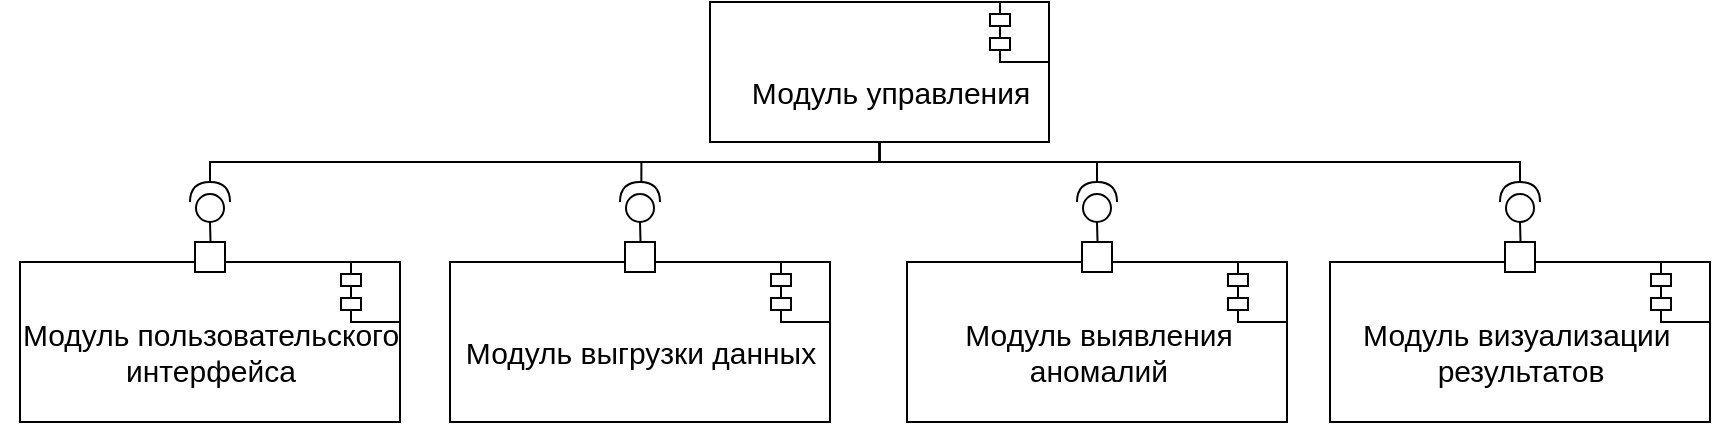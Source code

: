 <mxfile version="20.8.16" type="device"><diagram name="Страница 1" id="VsR7oJniSRYEy2wUv9wT"><mxGraphModel dx="2485" dy="828" grid="1" gridSize="10" guides="1" tooltips="1" connect="1" arrows="1" fold="1" page="1" pageScale="1" pageWidth="827" pageHeight="1169" math="0" shadow="0"><root><mxCell id="0"/><mxCell id="1" parent="0"/><mxCell id="eljd0B8VY9Uu2-MFH7jP-2" value="" style="rounded=0;whiteSpace=wrap;html=1;" vertex="1" parent="1"><mxGeometry x="-355" y="210" width="190" height="80" as="geometry"/></mxCell><mxCell id="NJM6O1bUcFEQabmyMB1S-6" value="" style="rounded=0;whiteSpace=wrap;html=1;" parent="1" vertex="1"><mxGeometry x="-10" y="80" width="169.5" height="70" as="geometry"/></mxCell><mxCell id="NJM6O1bUcFEQabmyMB1S-8" value="Модуль управления" style="text;html=1;align=center;verticalAlign=middle;resizable=0;points=[];autosize=1;strokeColor=none;fillColor=none;fontSize=15;" parent="1" vertex="1"><mxGeometry x="-0.5" y="110" width="160" height="30" as="geometry"/></mxCell><mxCell id="NJM6O1bUcFEQabmyMB1S-83" value="" style="verticalLabelPosition=bottom;verticalAlign=top;html=1;shape=mxgraph.basic.rect;fillColor2=none;strokeWidth=1;size=0;indent=0;fontSize=15;" parent="1" vertex="1"><mxGeometry x="-267.5" y="200" width="15" height="15" as="geometry"/></mxCell><mxCell id="NJM6O1bUcFEQabmyMB1S-88" value="" style="shape=module;align=left;spacingLeft=20;align=center;verticalAlign=top;jettyWidth=10;jettyHeight=6;" parent="1" vertex="1"><mxGeometry x="130" y="80" width="29.5" height="30" as="geometry"/></mxCell><mxCell id="jBN7YIDzkgdK6BprxpKF-12" style="edgeStyle=orthogonalEdgeStyle;rounded=0;orthogonalLoop=1;jettySize=auto;html=1;exitX=1;exitY=0.5;exitDx=0;exitDy=0;exitPerimeter=0;entryX=0.5;entryY=1;entryDx=0;entryDy=0;endArrow=none;endFill=0;" parent="1" source="NJM6O1bUcFEQabmyMB1S-91" target="NJM6O1bUcFEQabmyMB1S-6" edge="1"><mxGeometry relative="1" as="geometry"><Array as="points"><mxPoint x="-260" y="160"/><mxPoint x="75" y="160"/></Array></mxGeometry></mxCell><mxCell id="jBN7YIDzkgdK6BprxpKF-13" style="edgeStyle=orthogonalEdgeStyle;rounded=0;orthogonalLoop=1;jettySize=auto;html=1;exitX=0;exitY=0.5;exitDx=0;exitDy=0;exitPerimeter=0;entryX=0.518;entryY=0.011;entryDx=0;entryDy=0;entryPerimeter=0;endArrow=none;endFill=0;" parent="1" source="NJM6O1bUcFEQabmyMB1S-91" target="NJM6O1bUcFEQabmyMB1S-83" edge="1"><mxGeometry relative="1" as="geometry"/></mxCell><mxCell id="NJM6O1bUcFEQabmyMB1S-91" value="" style="shape=providedRequiredInterface;html=1;verticalLabelPosition=bottom;sketch=0;direction=north;" parent="1" vertex="1"><mxGeometry x="-270" y="170.0" width="20" height="20" as="geometry"/></mxCell><mxCell id="eljd0B8VY9Uu2-MFH7jP-3" value="Модуль пользовательского&lt;br&gt;интерфейса" style="text;html=1;align=center;verticalAlign=middle;resizable=0;points=[];autosize=1;strokeColor=none;fillColor=none;fontSize=15;" vertex="1" parent="1"><mxGeometry x="-365" y="230" width="210" height="50" as="geometry"/></mxCell><mxCell id="eljd0B8VY9Uu2-MFH7jP-4" value="" style="shape=module;align=left;spacingLeft=20;align=center;verticalAlign=top;jettyWidth=10;jettyHeight=6;" vertex="1" parent="1"><mxGeometry x="-194.5" y="210" width="29.5" height="30" as="geometry"/></mxCell><mxCell id="eljd0B8VY9Uu2-MFH7jP-5" value="" style="rounded=0;whiteSpace=wrap;html=1;" vertex="1" parent="1"><mxGeometry x="-140" y="210" width="190" height="80" as="geometry"/></mxCell><mxCell id="eljd0B8VY9Uu2-MFH7jP-6" value="Модуль выгрузки данных" style="text;html=1;align=center;verticalAlign=middle;resizable=0;points=[];autosize=1;strokeColor=none;fillColor=none;fontSize=15;" vertex="1" parent="1"><mxGeometry x="-145" y="240" width="200" height="30" as="geometry"/></mxCell><mxCell id="eljd0B8VY9Uu2-MFH7jP-7" value="" style="shape=module;align=left;spacingLeft=20;align=center;verticalAlign=top;jettyWidth=10;jettyHeight=6;" vertex="1" parent="1"><mxGeometry x="20.5" y="210" width="29.5" height="30" as="geometry"/></mxCell><mxCell id="eljd0B8VY9Uu2-MFH7jP-8" value="" style="rounded=0;whiteSpace=wrap;html=1;" vertex="1" parent="1"><mxGeometry x="88.5" y="210" width="190" height="80" as="geometry"/></mxCell><mxCell id="eljd0B8VY9Uu2-MFH7jP-9" value="Модуль выявления&lt;br&gt;аномалий" style="text;html=1;align=center;verticalAlign=middle;resizable=0;points=[];autosize=1;strokeColor=none;fillColor=none;fontSize=15;" vertex="1" parent="1"><mxGeometry x="103.5" y="230" width="160" height="50" as="geometry"/></mxCell><mxCell id="eljd0B8VY9Uu2-MFH7jP-10" value="" style="shape=module;align=left;spacingLeft=20;align=center;verticalAlign=top;jettyWidth=10;jettyHeight=6;" vertex="1" parent="1"><mxGeometry x="249" y="210" width="29.5" height="30" as="geometry"/></mxCell><mxCell id="eljd0B8VY9Uu2-MFH7jP-11" value="" style="rounded=0;whiteSpace=wrap;html=1;" vertex="1" parent="1"><mxGeometry x="300" y="210" width="190" height="80" as="geometry"/></mxCell><mxCell id="eljd0B8VY9Uu2-MFH7jP-12" value="Модуль визуализации&amp;nbsp;&lt;br&gt;результатов" style="text;html=1;align=center;verticalAlign=middle;resizable=0;points=[];autosize=1;strokeColor=none;fillColor=none;fontSize=15;" vertex="1" parent="1"><mxGeometry x="305" y="230" width="180" height="50" as="geometry"/></mxCell><mxCell id="eljd0B8VY9Uu2-MFH7jP-13" value="" style="shape=module;align=left;spacingLeft=20;align=center;verticalAlign=top;jettyWidth=10;jettyHeight=6;" vertex="1" parent="1"><mxGeometry x="460.5" y="210" width="29.5" height="30" as="geometry"/></mxCell><mxCell id="eljd0B8VY9Uu2-MFH7jP-14" value="" style="verticalLabelPosition=bottom;verticalAlign=top;html=1;shape=mxgraph.basic.rect;fillColor2=none;strokeWidth=1;size=0;indent=0;fontSize=15;" vertex="1" parent="1"><mxGeometry x="-52.5" y="200" width="15" height="15" as="geometry"/></mxCell><mxCell id="eljd0B8VY9Uu2-MFH7jP-15" style="edgeStyle=orthogonalEdgeStyle;rounded=0;orthogonalLoop=1;jettySize=auto;html=1;exitX=0;exitY=0.5;exitDx=0;exitDy=0;exitPerimeter=0;entryX=0.518;entryY=0.011;entryDx=0;entryDy=0;entryPerimeter=0;endArrow=none;endFill=0;" edge="1" parent="1" source="eljd0B8VY9Uu2-MFH7jP-16" target="eljd0B8VY9Uu2-MFH7jP-14"><mxGeometry relative="1" as="geometry"/></mxCell><mxCell id="eljd0B8VY9Uu2-MFH7jP-16" value="" style="shape=providedRequiredInterface;html=1;verticalLabelPosition=bottom;sketch=0;direction=north;" vertex="1" parent="1"><mxGeometry x="-55" y="170.0" width="20" height="20" as="geometry"/></mxCell><mxCell id="eljd0B8VY9Uu2-MFH7jP-17" value="" style="verticalLabelPosition=bottom;verticalAlign=top;html=1;shape=mxgraph.basic.rect;fillColor2=none;strokeWidth=1;size=0;indent=0;fontSize=15;" vertex="1" parent="1"><mxGeometry x="176" y="200" width="15" height="15" as="geometry"/></mxCell><mxCell id="eljd0B8VY9Uu2-MFH7jP-18" style="edgeStyle=orthogonalEdgeStyle;rounded=0;orthogonalLoop=1;jettySize=auto;html=1;exitX=0;exitY=0.5;exitDx=0;exitDy=0;exitPerimeter=0;entryX=0.518;entryY=0.011;entryDx=0;entryDy=0;entryPerimeter=0;endArrow=none;endFill=0;" edge="1" parent="1" source="eljd0B8VY9Uu2-MFH7jP-19" target="eljd0B8VY9Uu2-MFH7jP-17"><mxGeometry relative="1" as="geometry"/></mxCell><mxCell id="eljd0B8VY9Uu2-MFH7jP-19" value="" style="shape=providedRequiredInterface;html=1;verticalLabelPosition=bottom;sketch=0;direction=north;" vertex="1" parent="1"><mxGeometry x="173.5" y="170.0" width="20" height="20" as="geometry"/></mxCell><mxCell id="eljd0B8VY9Uu2-MFH7jP-20" value="" style="verticalLabelPosition=bottom;verticalAlign=top;html=1;shape=mxgraph.basic.rect;fillColor2=none;strokeWidth=1;size=0;indent=0;fontSize=15;" vertex="1" parent="1"><mxGeometry x="387.5" y="200" width="15" height="15" as="geometry"/></mxCell><mxCell id="eljd0B8VY9Uu2-MFH7jP-21" style="edgeStyle=orthogonalEdgeStyle;rounded=0;orthogonalLoop=1;jettySize=auto;html=1;exitX=0;exitY=0.5;exitDx=0;exitDy=0;exitPerimeter=0;entryX=0.518;entryY=0.011;entryDx=0;entryDy=0;entryPerimeter=0;endArrow=none;endFill=0;" edge="1" parent="1" source="eljd0B8VY9Uu2-MFH7jP-22" target="eljd0B8VY9Uu2-MFH7jP-20"><mxGeometry relative="1" as="geometry"/></mxCell><mxCell id="eljd0B8VY9Uu2-MFH7jP-22" value="" style="shape=providedRequiredInterface;html=1;verticalLabelPosition=bottom;sketch=0;direction=north;" vertex="1" parent="1"><mxGeometry x="385" y="170.0" width="20" height="20" as="geometry"/></mxCell><mxCell id="eljd0B8VY9Uu2-MFH7jP-24" style="edgeStyle=orthogonalEdgeStyle;rounded=0;orthogonalLoop=1;jettySize=auto;html=1;exitX=1;exitY=0.5;exitDx=0;exitDy=0;exitPerimeter=0;entryX=0.5;entryY=1;entryDx=0;entryDy=0;endArrow=none;endFill=0;" edge="1" parent="1" target="NJM6O1bUcFEQabmyMB1S-6"><mxGeometry relative="1" as="geometry"><mxPoint x="-44.33" y="170" as="sourcePoint"/><mxPoint x="290.42" y="150.0" as="targetPoint"/><Array as="points"><mxPoint x="-44" y="160"/><mxPoint x="75" y="160"/></Array></mxGeometry></mxCell><mxCell id="eljd0B8VY9Uu2-MFH7jP-26" style="edgeStyle=orthogonalEdgeStyle;rounded=0;orthogonalLoop=1;jettySize=auto;html=1;exitX=1;exitY=0.5;exitDx=0;exitDy=0;exitPerimeter=0;endArrow=none;endFill=0;entryX=0.5;entryY=1;entryDx=0;entryDy=0;" edge="1" parent="1" source="eljd0B8VY9Uu2-MFH7jP-19" target="NJM6O1bUcFEQabmyMB1S-6"><mxGeometry relative="1" as="geometry"><mxPoint x="183.5" y="170.0" as="sourcePoint"/><mxPoint x="74.75" y="150" as="targetPoint"/><Array as="points"><mxPoint x="184" y="160"/><mxPoint x="75" y="160"/></Array></mxGeometry></mxCell><mxCell id="eljd0B8VY9Uu2-MFH7jP-27" style="edgeStyle=orthogonalEdgeStyle;rounded=0;orthogonalLoop=1;jettySize=auto;html=1;exitX=1;exitY=0.5;exitDx=0;exitDy=0;exitPerimeter=0;endArrow=none;endFill=0;entryX=0.5;entryY=1;entryDx=0;entryDy=0;" edge="1" parent="1" source="eljd0B8VY9Uu2-MFH7jP-22" target="NJM6O1bUcFEQabmyMB1S-6"><mxGeometry relative="1" as="geometry"><mxPoint x="181.86" y="170.0" as="sourcePoint"/><mxPoint x="73.11" y="150" as="targetPoint"/><Array as="points"><mxPoint x="395" y="160"/><mxPoint x="75" y="160"/></Array></mxGeometry></mxCell></root></mxGraphModel></diagram></mxfile>
